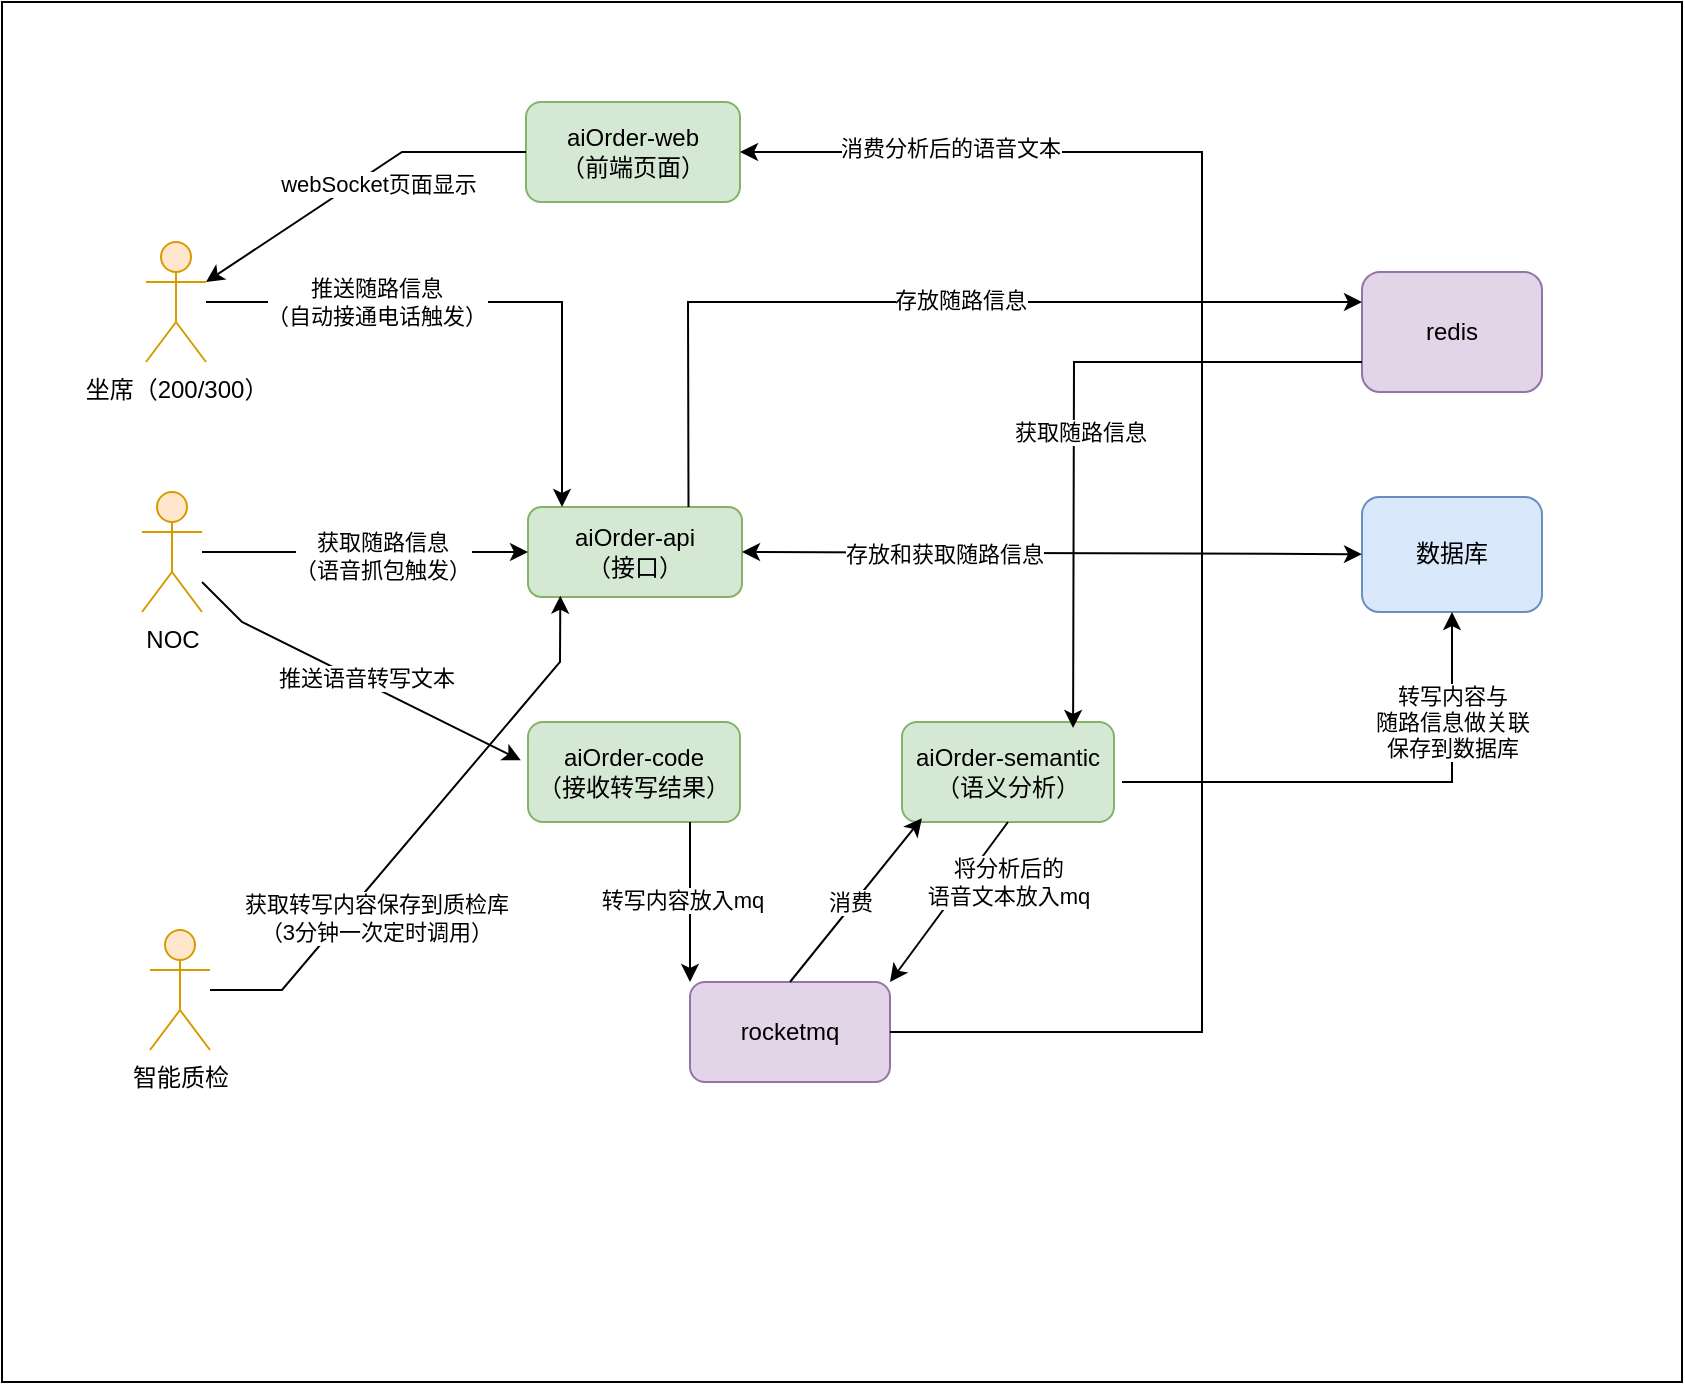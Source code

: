 <mxfile version="15.7.3" type="github">
  <diagram id="TDRJOrQkZRvxVLFyGHF5" name="Page-1">
    <mxGraphModel dx="785" dy="1697" grid="1" gridSize="10" guides="1" tooltips="1" connect="1" arrows="1" fold="1" page="1" pageScale="1" pageWidth="827" pageHeight="1169" math="0" shadow="0">
      <root>
        <mxCell id="0" />
        <mxCell id="1" parent="0" />
        <mxCell id="H7IkyJ83xKfOgxSc8PPO-1" value="" style="rounded=0;whiteSpace=wrap;html=1;" parent="1" vertex="1">
          <mxGeometry x="20" y="-20" width="840" height="690" as="geometry" />
        </mxCell>
        <mxCell id="_P_8fhsZwQ1dmkPrRWgn-1" value="&lt;font style=&quot;vertical-align: inherit&quot;&gt;&lt;font style=&quot;vertical-align: inherit&quot;&gt;redis&lt;br&gt;&lt;/font&gt;&lt;/font&gt;" style="rounded=1;whiteSpace=wrap;html=1;fillColor=#e1d5e7;strokeColor=#9673a6;" parent="1" vertex="1">
          <mxGeometry x="700" y="115" width="90" height="60" as="geometry" />
        </mxCell>
        <mxCell id="_P_8fhsZwQ1dmkPrRWgn-3" value="&lt;font style=&quot;vertical-align: inherit&quot;&gt;&lt;font style=&quot;vertical-align: inherit&quot;&gt;rocketmq&lt;/font&gt;&lt;/font&gt;" style="rounded=1;whiteSpace=wrap;html=1;fillColor=#e1d5e7;strokeColor=#9673a6;" parent="1" vertex="1">
          <mxGeometry x="364" y="470" width="100" height="50" as="geometry" />
        </mxCell>
        <mxCell id="a1DzPcXFki-y8RiUeydO-1" value="aiOrder-api&lt;br&gt;（接口）" style="rounded=1;whiteSpace=wrap;html=1;fillColor=#d5e8d4;strokeColor=#82b366;" vertex="1" parent="1">
          <mxGeometry x="283" y="232.5" width="107" height="45" as="geometry" />
        </mxCell>
        <mxCell id="a1DzPcXFki-y8RiUeydO-2" value="aiOrder-web&lt;br&gt;（前端页面）" style="rounded=1;whiteSpace=wrap;html=1;fillColor=#d5e8d4;strokeColor=#82b366;" vertex="1" parent="1">
          <mxGeometry x="282" y="30" width="107" height="50" as="geometry" />
        </mxCell>
        <mxCell id="a1DzPcXFki-y8RiUeydO-3" value="aiOrder-semantic&lt;br&gt;（语义分析）" style="rounded=1;whiteSpace=wrap;html=1;fillColor=#d5e8d4;strokeColor=#82b366;" vertex="1" parent="1">
          <mxGeometry x="470" y="340" width="106" height="50" as="geometry" />
        </mxCell>
        <mxCell id="a1DzPcXFki-y8RiUeydO-4" value="数据库" style="rounded=1;whiteSpace=wrap;html=1;fillColor=#dae8fc;strokeColor=#6c8ebf;" vertex="1" parent="1">
          <mxGeometry x="700" y="227.5" width="90" height="57.5" as="geometry" />
        </mxCell>
        <mxCell id="a1DzPcXFki-y8RiUeydO-6" value="aiOrder-code&lt;br&gt;（接收转写结果）" style="rounded=1;whiteSpace=wrap;html=1;fillColor=#d5e8d4;strokeColor=#82b366;" vertex="1" parent="1">
          <mxGeometry x="283" y="340" width="106" height="50" as="geometry" />
        </mxCell>
        <mxCell id="a1DzPcXFki-y8RiUeydO-11" style="edgeStyle=orthogonalEdgeStyle;rounded=0;orthogonalLoop=1;jettySize=auto;html=1;" edge="1" parent="1" source="a1DzPcXFki-y8RiUeydO-7" target="a1DzPcXFki-y8RiUeydO-1">
          <mxGeometry relative="1" as="geometry">
            <Array as="points">
              <mxPoint x="300" y="130" />
            </Array>
          </mxGeometry>
        </mxCell>
        <mxCell id="a1DzPcXFki-y8RiUeydO-12" value="推送随路信息&lt;br&gt;（自动接通电话触发）" style="edgeLabel;html=1;align=center;verticalAlign=middle;resizable=0;points=[];" vertex="1" connectable="0" parent="a1DzPcXFki-y8RiUeydO-11">
          <mxGeometry x="-0.25" y="-5" relative="1" as="geometry">
            <mxPoint x="-20" y="-5" as="offset" />
          </mxGeometry>
        </mxCell>
        <mxCell id="a1DzPcXFki-y8RiUeydO-7" value="坐席（200/300）" style="shape=umlActor;verticalLabelPosition=bottom;verticalAlign=top;html=1;outlineConnect=0;fillColor=#ffe6cc;strokeColor=#d79b00;" vertex="1" parent="1">
          <mxGeometry x="92" y="100" width="30" height="60" as="geometry" />
        </mxCell>
        <mxCell id="a1DzPcXFki-y8RiUeydO-13" style="edgeStyle=orthogonalEdgeStyle;rounded=0;orthogonalLoop=1;jettySize=auto;html=1;" edge="1" parent="1" source="a1DzPcXFki-y8RiUeydO-8" target="a1DzPcXFki-y8RiUeydO-1">
          <mxGeometry relative="1" as="geometry" />
        </mxCell>
        <mxCell id="a1DzPcXFki-y8RiUeydO-14" value="获取随路信息&lt;br&gt;（语音抓包触发）" style="edgeLabel;html=1;align=center;verticalAlign=middle;resizable=0;points=[];" vertex="1" connectable="0" parent="a1DzPcXFki-y8RiUeydO-13">
          <mxGeometry x="0.103" y="-2" relative="1" as="geometry">
            <mxPoint as="offset" />
          </mxGeometry>
        </mxCell>
        <mxCell id="a1DzPcXFki-y8RiUeydO-8" value="NOC" style="shape=umlActor;verticalLabelPosition=bottom;verticalAlign=top;html=1;outlineConnect=0;fillColor=#ffe6cc;strokeColor=#d79b00;" vertex="1" parent="1">
          <mxGeometry x="90" y="225" width="30" height="60" as="geometry" />
        </mxCell>
        <mxCell id="a1DzPcXFki-y8RiUeydO-9" value="智能质检" style="shape=umlActor;verticalLabelPosition=bottom;verticalAlign=top;html=1;outlineConnect=0;fillColor=#ffe6cc;strokeColor=#d79b00;" vertex="1" parent="1">
          <mxGeometry x="94" y="444" width="30" height="60" as="geometry" />
        </mxCell>
        <mxCell id="a1DzPcXFki-y8RiUeydO-25" value="" style="endArrow=classic;html=1;rounded=0;entryX=0.151;entryY=0.985;entryDx=0;entryDy=0;entryPerimeter=0;" edge="1" parent="1" source="a1DzPcXFki-y8RiUeydO-9" target="a1DzPcXFki-y8RiUeydO-1">
          <mxGeometry x="-0.254" y="5" width="50" height="50" relative="1" as="geometry">
            <mxPoint x="130" y="490" as="sourcePoint" />
            <mxPoint x="460" y="410" as="targetPoint" />
            <Array as="points">
              <mxPoint x="160" y="474" />
              <mxPoint x="299" y="310" />
            </Array>
            <mxPoint as="offset" />
          </mxGeometry>
        </mxCell>
        <mxCell id="a1DzPcXFki-y8RiUeydO-27" value="&lt;div&gt;&lt;span style=&quot;font-size: 11px&quot;&gt;获取转写内容保存到质检库&lt;/span&gt;&lt;/div&gt;&lt;div&gt;&lt;span style=&quot;font-size: 11px&quot;&gt;（3分钟一次定时调用）&lt;/span&gt;&lt;/div&gt;" style="edgeLabel;html=1;align=center;verticalAlign=middle;resizable=0;points=[];" vertex="1" connectable="0" parent="a1DzPcXFki-y8RiUeydO-25">
          <mxGeometry x="-0.256" y="-2" relative="1" as="geometry">
            <mxPoint y="15" as="offset" />
          </mxGeometry>
        </mxCell>
        <mxCell id="a1DzPcXFki-y8RiUeydO-29" value="" style="endArrow=classic;html=1;rounded=0;" edge="1" parent="1">
          <mxGeometry width="50" height="50" relative="1" as="geometry">
            <mxPoint x="364" y="390" as="sourcePoint" />
            <mxPoint x="364" y="470" as="targetPoint" />
          </mxGeometry>
        </mxCell>
        <mxCell id="a1DzPcXFki-y8RiUeydO-30" value="转写内容放入mq" style="edgeLabel;html=1;align=center;verticalAlign=middle;resizable=0;points=[];" vertex="1" connectable="0" parent="a1DzPcXFki-y8RiUeydO-29">
          <mxGeometry x="0.142" y="1" relative="1" as="geometry">
            <mxPoint x="-5" y="-7" as="offset" />
          </mxGeometry>
        </mxCell>
        <mxCell id="a1DzPcXFki-y8RiUeydO-31" value="" style="endArrow=classic;html=1;rounded=0;entryX=0.094;entryY=0.962;entryDx=0;entryDy=0;exitX=0.5;exitY=0;exitDx=0;exitDy=0;entryPerimeter=0;" edge="1" parent="1" source="_P_8fhsZwQ1dmkPrRWgn-3" target="a1DzPcXFki-y8RiUeydO-3">
          <mxGeometry width="50" height="50" relative="1" as="geometry">
            <mxPoint x="410" y="460" as="sourcePoint" />
            <mxPoint x="460" y="410" as="targetPoint" />
            <Array as="points" />
          </mxGeometry>
        </mxCell>
        <mxCell id="a1DzPcXFki-y8RiUeydO-32" value="消费" style="edgeLabel;html=1;align=center;verticalAlign=middle;resizable=0;points=[];" vertex="1" connectable="0" parent="a1DzPcXFki-y8RiUeydO-31">
          <mxGeometry x="-0.191" y="1" relative="1" as="geometry">
            <mxPoint x="4" y="-7" as="offset" />
          </mxGeometry>
        </mxCell>
        <mxCell id="a1DzPcXFki-y8RiUeydO-35" value="" style="endArrow=classic;html=1;rounded=0;entryX=1;entryY=0;entryDx=0;entryDy=0;exitX=0.5;exitY=1;exitDx=0;exitDy=0;" edge="1" parent="1" source="a1DzPcXFki-y8RiUeydO-3" target="_P_8fhsZwQ1dmkPrRWgn-3">
          <mxGeometry width="50" height="50" relative="1" as="geometry">
            <mxPoint x="410" y="460" as="sourcePoint" />
            <mxPoint x="460" y="410" as="targetPoint" />
          </mxGeometry>
        </mxCell>
        <mxCell id="a1DzPcXFki-y8RiUeydO-36" value="将分析后的&lt;br&gt;语音文本放入mq" style="edgeLabel;html=1;align=center;verticalAlign=middle;resizable=0;points=[];" vertex="1" connectable="0" parent="a1DzPcXFki-y8RiUeydO-35">
          <mxGeometry x="-0.236" y="-1" relative="1" as="geometry">
            <mxPoint x="23" as="offset" />
          </mxGeometry>
        </mxCell>
        <mxCell id="a1DzPcXFki-y8RiUeydO-37" value="" style="endArrow=classic;html=1;rounded=0;entryX=-0.034;entryY=0.382;entryDx=0;entryDy=0;entryPerimeter=0;" edge="1" parent="1" source="a1DzPcXFki-y8RiUeydO-8" target="a1DzPcXFki-y8RiUeydO-6">
          <mxGeometry width="50" height="50" relative="1" as="geometry">
            <mxPoint x="410" y="460" as="sourcePoint" />
            <mxPoint x="460" y="410" as="targetPoint" />
            <Array as="points">
              <mxPoint x="140" y="290" />
            </Array>
          </mxGeometry>
        </mxCell>
        <mxCell id="a1DzPcXFki-y8RiUeydO-38" value="推送语音转写文本" style="edgeLabel;html=1;align=center;verticalAlign=middle;resizable=0;points=[];" vertex="1" connectable="0" parent="a1DzPcXFki-y8RiUeydO-37">
          <mxGeometry x="-0.177" y="-2" relative="1" as="geometry">
            <mxPoint x="20" y="5" as="offset" />
          </mxGeometry>
        </mxCell>
        <mxCell id="a1DzPcXFki-y8RiUeydO-41" value="" style="endArrow=classic;html=1;rounded=0;exitX=0;exitY=0.75;exitDx=0;exitDy=0;entryX=0.807;entryY=0.06;entryDx=0;entryDy=0;entryPerimeter=0;" edge="1" parent="1" source="_P_8fhsZwQ1dmkPrRWgn-1" target="a1DzPcXFki-y8RiUeydO-3">
          <mxGeometry width="50" height="50" relative="1" as="geometry">
            <mxPoint x="410" y="290" as="sourcePoint" />
            <mxPoint x="460" y="240" as="targetPoint" />
            <Array as="points">
              <mxPoint x="556" y="160" />
            </Array>
          </mxGeometry>
        </mxCell>
        <mxCell id="a1DzPcXFki-y8RiUeydO-42" value="获取随路信息" style="edgeLabel;html=1;align=center;verticalAlign=middle;resizable=0;points=[];" vertex="1" connectable="0" parent="a1DzPcXFki-y8RiUeydO-41">
          <mxGeometry x="-0.171" y="2" relative="1" as="geometry">
            <mxPoint x="-6" y="33" as="offset" />
          </mxGeometry>
        </mxCell>
        <mxCell id="a1DzPcXFki-y8RiUeydO-45" value="" style="endArrow=classic;html=1;rounded=0;" edge="1" parent="1" target="a1DzPcXFki-y8RiUeydO-4">
          <mxGeometry width="50" height="50" relative="1" as="geometry">
            <mxPoint x="580" y="370" as="sourcePoint" />
            <mxPoint x="460" y="410" as="targetPoint" />
            <Array as="points">
              <mxPoint x="745" y="370" />
            </Array>
          </mxGeometry>
        </mxCell>
        <mxCell id="a1DzPcXFki-y8RiUeydO-46" value="转写内容与&lt;br&gt;随路信息做关联&lt;br&gt;保存到数据库" style="edgeLabel;html=1;align=center;verticalAlign=middle;resizable=0;points=[];" vertex="1" connectable="0" parent="a1DzPcXFki-y8RiUeydO-45">
          <mxGeometry x="-0.23" relative="1" as="geometry">
            <mxPoint x="68" y="-30" as="offset" />
          </mxGeometry>
        </mxCell>
        <mxCell id="a1DzPcXFki-y8RiUeydO-47" value="" style="endArrow=classic;startArrow=classic;html=1;rounded=0;exitX=1;exitY=0.5;exitDx=0;exitDy=0;" edge="1" parent="1" source="a1DzPcXFki-y8RiUeydO-1" target="a1DzPcXFki-y8RiUeydO-4">
          <mxGeometry width="50" height="50" relative="1" as="geometry">
            <mxPoint x="410" y="290" as="sourcePoint" />
            <mxPoint x="460" y="240" as="targetPoint" />
          </mxGeometry>
        </mxCell>
        <mxCell id="a1DzPcXFki-y8RiUeydO-48" value="存放和获取随路信息" style="edgeLabel;html=1;align=center;verticalAlign=middle;resizable=0;points=[];" vertex="1" connectable="0" parent="a1DzPcXFki-y8RiUeydO-47">
          <mxGeometry x="-0.142" relative="1" as="geometry">
            <mxPoint x="-32" as="offset" />
          </mxGeometry>
        </mxCell>
        <mxCell id="a1DzPcXFki-y8RiUeydO-49" value="" style="endArrow=classic;html=1;rounded=0;exitX=0.75;exitY=0;exitDx=0;exitDy=0;entryX=0;entryY=0.25;entryDx=0;entryDy=0;" edge="1" parent="1" source="a1DzPcXFki-y8RiUeydO-1" target="_P_8fhsZwQ1dmkPrRWgn-1">
          <mxGeometry width="50" height="50" relative="1" as="geometry">
            <mxPoint x="410" y="290" as="sourcePoint" />
            <mxPoint x="460" y="240" as="targetPoint" />
            <Array as="points">
              <mxPoint x="363" y="130" />
            </Array>
          </mxGeometry>
        </mxCell>
        <mxCell id="a1DzPcXFki-y8RiUeydO-50" value="存放随路信息" style="edgeLabel;html=1;align=center;verticalAlign=middle;resizable=0;points=[];" vertex="1" connectable="0" parent="a1DzPcXFki-y8RiUeydO-49">
          <mxGeometry x="0.085" y="1" relative="1" as="geometry">
            <mxPoint as="offset" />
          </mxGeometry>
        </mxCell>
        <mxCell id="a1DzPcXFki-y8RiUeydO-51" value="" style="endArrow=classic;html=1;rounded=0;exitX=1;exitY=0.5;exitDx=0;exitDy=0;entryX=1;entryY=0.5;entryDx=0;entryDy=0;" edge="1" parent="1" source="_P_8fhsZwQ1dmkPrRWgn-3" target="a1DzPcXFki-y8RiUeydO-2">
          <mxGeometry width="50" height="50" relative="1" as="geometry">
            <mxPoint x="410" y="280" as="sourcePoint" />
            <mxPoint x="460" y="230" as="targetPoint" />
            <Array as="points">
              <mxPoint x="620" y="495" />
              <mxPoint x="620" y="55" />
            </Array>
          </mxGeometry>
        </mxCell>
        <mxCell id="a1DzPcXFki-y8RiUeydO-52" value="消费分析后的语音文本" style="edgeLabel;html=1;align=center;verticalAlign=middle;resizable=0;points=[];" vertex="1" connectable="0" parent="a1DzPcXFki-y8RiUeydO-51">
          <mxGeometry x="0.746" y="-2" relative="1" as="geometry">
            <mxPoint as="offset" />
          </mxGeometry>
        </mxCell>
        <mxCell id="a1DzPcXFki-y8RiUeydO-54" value="" style="endArrow=classic;html=1;rounded=0;exitX=0;exitY=0.5;exitDx=0;exitDy=0;entryX=1;entryY=0.333;entryDx=0;entryDy=0;entryPerimeter=0;" edge="1" parent="1" source="a1DzPcXFki-y8RiUeydO-2" target="a1DzPcXFki-y8RiUeydO-7">
          <mxGeometry width="50" height="50" relative="1" as="geometry">
            <mxPoint x="410" y="280" as="sourcePoint" />
            <mxPoint x="460" y="230" as="targetPoint" />
            <Array as="points">
              <mxPoint x="220" y="55" />
            </Array>
          </mxGeometry>
        </mxCell>
        <mxCell id="a1DzPcXFki-y8RiUeydO-55" value="webSocket页面显示" style="edgeLabel;html=1;align=center;verticalAlign=middle;resizable=0;points=[];" vertex="1" connectable="0" parent="a1DzPcXFki-y8RiUeydO-54">
          <mxGeometry x="-0.144" y="-3" relative="1" as="geometry">
            <mxPoint x="2" y="10" as="offset" />
          </mxGeometry>
        </mxCell>
      </root>
    </mxGraphModel>
  </diagram>
</mxfile>
